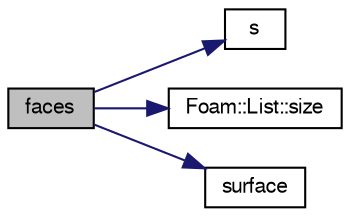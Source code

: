 digraph "faces"
{
  bgcolor="transparent";
  edge [fontname="FreeSans",fontsize="10",labelfontname="FreeSans",labelfontsize="10"];
  node [fontname="FreeSans",fontsize="10",shape=record];
  rankdir="LR";
  Node1 [label="faces",height=0.2,width=0.4,color="black", fillcolor="grey75", style="filled" fontcolor="black"];
  Node1 -> Node2 [color="midnightblue",fontsize="10",style="solid",fontname="FreeSans"];
  Node2 [label="s",height=0.2,width=0.4,color="black",URL="$a03883.html#abb9c4233033fad2ad0206cd4adad3b9f"];
  Node1 -> Node3 [color="midnightblue",fontsize="10",style="solid",fontname="FreeSans"];
  Node3 [label="Foam::List::size",height=0.2,width=0.4,color="black",URL="$a01325.html#a8a5f6fa29bd4b500caf186f60245b384",tooltip="Override size to be inconsistent with allocated storage. "];
  Node1 -> Node4 [color="midnightblue",fontsize="10",style="solid",fontname="FreeSans"];
  Node4 [label="surface",height=0.2,width=0.4,color="black",URL="$a02162.html#ad1ab4e0efa35cf4426df06aab0aad369"];
}
